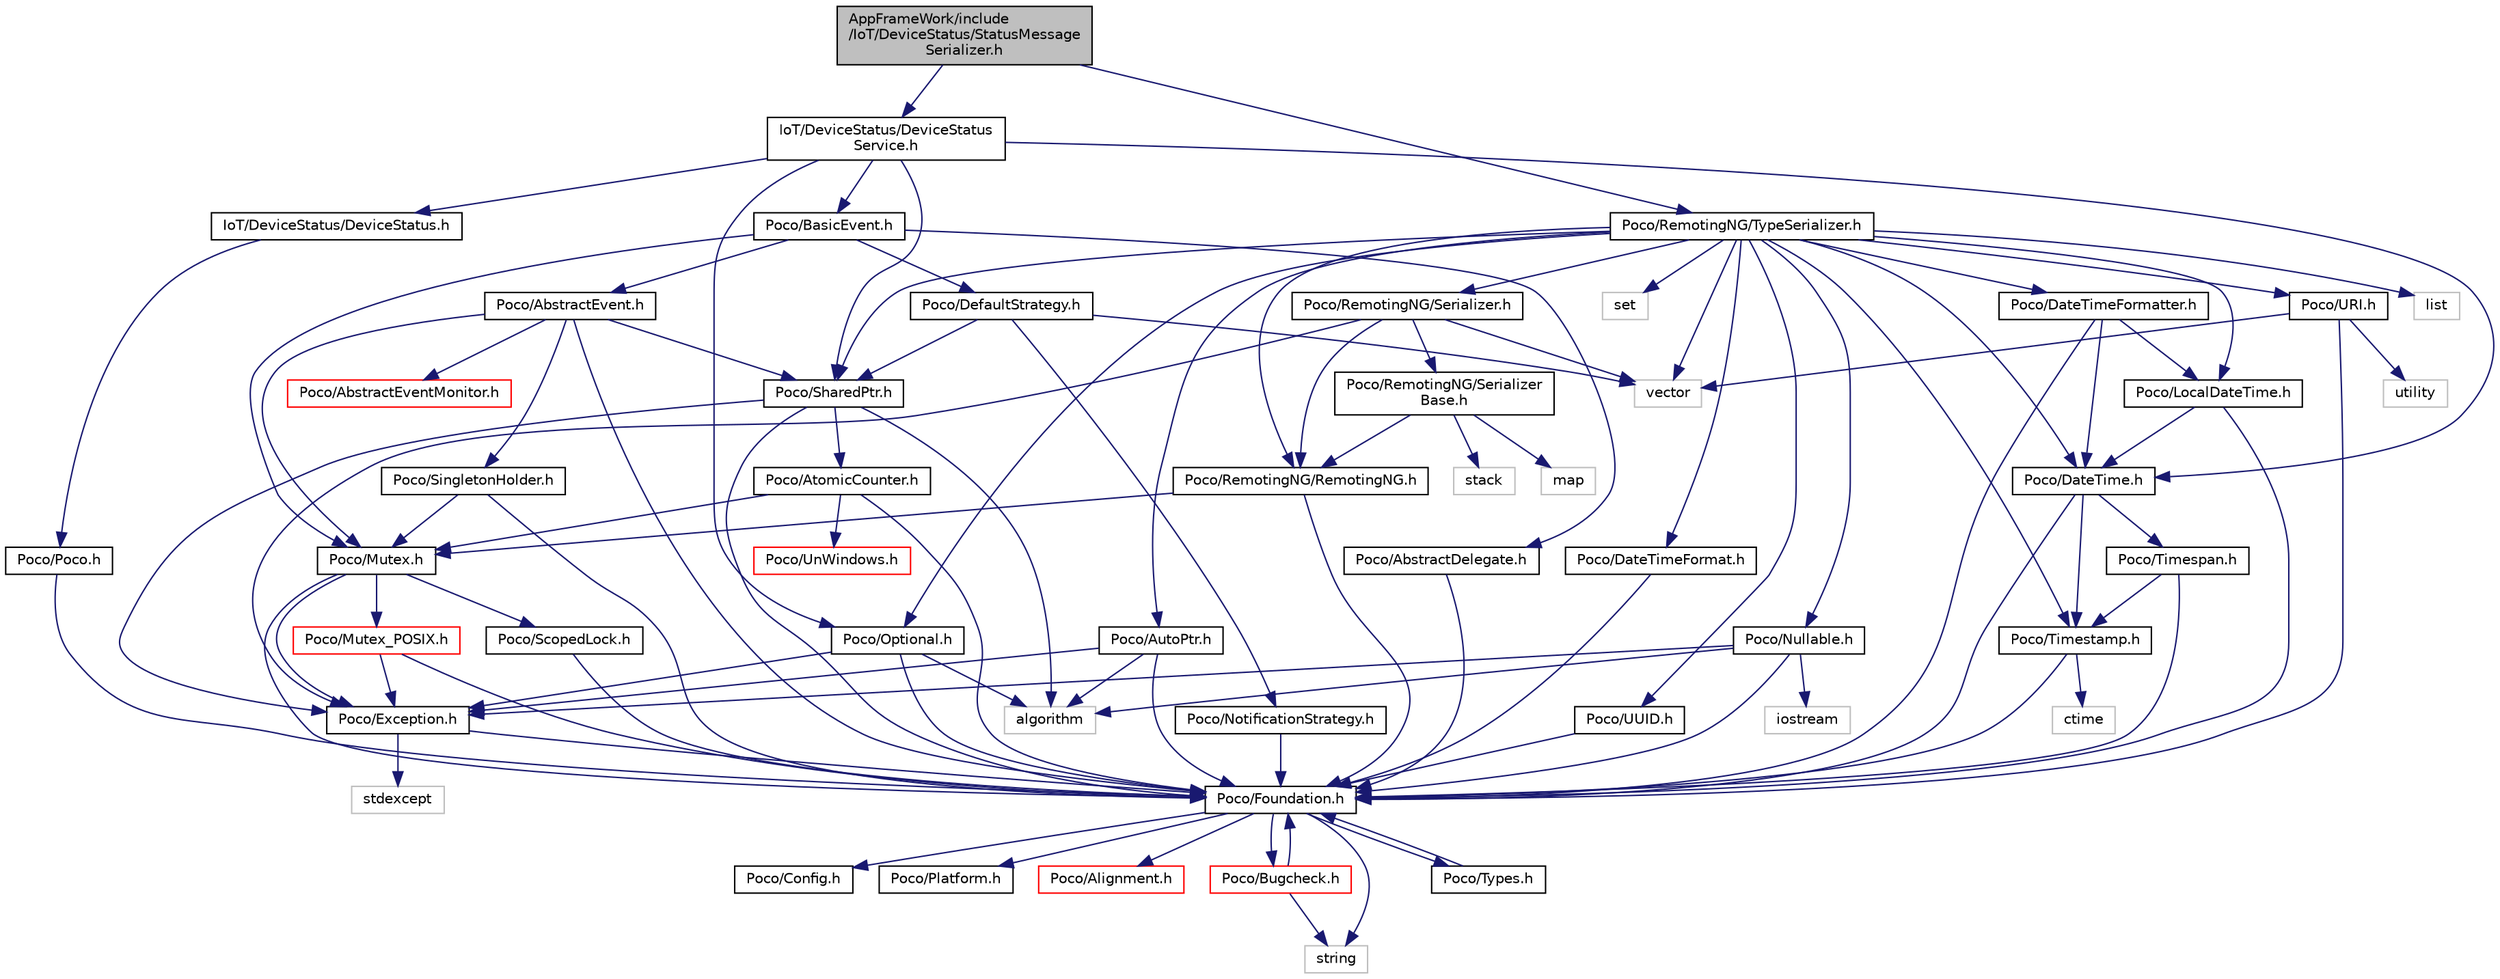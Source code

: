digraph "AppFrameWork/include/IoT/DeviceStatus/StatusMessageSerializer.h"
{
 // LATEX_PDF_SIZE
  edge [fontname="Helvetica",fontsize="10",labelfontname="Helvetica",labelfontsize="10"];
  node [fontname="Helvetica",fontsize="10",shape=record];
  Node1 [label="AppFrameWork/include\l/IoT/DeviceStatus/StatusMessage\lSerializer.h",height=0.2,width=0.4,color="black", fillcolor="grey75", style="filled", fontcolor="black",tooltip=" "];
  Node1 -> Node2 [color="midnightblue",fontsize="10",style="solid",fontname="Helvetica"];
  Node2 [label="IoT/DeviceStatus/DeviceStatus\lService.h",height=0.2,width=0.4,color="black", fillcolor="white", style="filled",URL="$DeviceStatusService_8h.html",tooltip=" "];
  Node2 -> Node3 [color="midnightblue",fontsize="10",style="solid",fontname="Helvetica"];
  Node3 [label="IoT/DeviceStatus/DeviceStatus.h",height=0.2,width=0.4,color="black", fillcolor="white", style="filled",URL="$DeviceStatus_8h.html",tooltip=" "];
  Node3 -> Node4 [color="midnightblue",fontsize="10",style="solid",fontname="Helvetica"];
  Node4 [label="Poco/Poco.h",height=0.2,width=0.4,color="black", fillcolor="white", style="filled",URL="$Poco_8h.html",tooltip=" "];
  Node4 -> Node5 [color="midnightblue",fontsize="10",style="solid",fontname="Helvetica"];
  Node5 [label="Poco/Foundation.h",height=0.2,width=0.4,color="black", fillcolor="white", style="filled",URL="$Foundation_8h.html",tooltip=" "];
  Node5 -> Node6 [color="midnightblue",fontsize="10",style="solid",fontname="Helvetica"];
  Node6 [label="Poco/Config.h",height=0.2,width=0.4,color="black", fillcolor="white", style="filled",URL="$Config_8h.html",tooltip=" "];
  Node5 -> Node7 [color="midnightblue",fontsize="10",style="solid",fontname="Helvetica"];
  Node7 [label="Poco/Platform.h",height=0.2,width=0.4,color="black", fillcolor="white", style="filled",URL="$Platform_8h.html",tooltip=" "];
  Node5 -> Node8 [color="midnightblue",fontsize="10",style="solid",fontname="Helvetica"];
  Node8 [label="Poco/Alignment.h",height=0.2,width=0.4,color="red", fillcolor="white", style="filled",URL="$Alignment_8h.html",tooltip=" "];
  Node5 -> Node10 [color="midnightblue",fontsize="10",style="solid",fontname="Helvetica"];
  Node10 [label="Poco/Bugcheck.h",height=0.2,width=0.4,color="red", fillcolor="white", style="filled",URL="$Bugcheck_8h.html",tooltip=" "];
  Node10 -> Node5 [color="midnightblue",fontsize="10",style="solid",fontname="Helvetica"];
  Node10 -> Node11 [color="midnightblue",fontsize="10",style="solid",fontname="Helvetica"];
  Node11 [label="string",height=0.2,width=0.4,color="grey75", fillcolor="white", style="filled",tooltip=" "];
  Node5 -> Node13 [color="midnightblue",fontsize="10",style="solid",fontname="Helvetica"];
  Node13 [label="Poco/Types.h",height=0.2,width=0.4,color="black", fillcolor="white", style="filled",URL="$Types_8h.html",tooltip=" "];
  Node13 -> Node5 [color="midnightblue",fontsize="10",style="solid",fontname="Helvetica"];
  Node5 -> Node11 [color="midnightblue",fontsize="10",style="solid",fontname="Helvetica"];
  Node2 -> Node14 [color="midnightblue",fontsize="10",style="solid",fontname="Helvetica"];
  Node14 [label="Poco/BasicEvent.h",height=0.2,width=0.4,color="black", fillcolor="white", style="filled",URL="$BasicEvent_8h.html",tooltip=" "];
  Node14 -> Node15 [color="midnightblue",fontsize="10",style="solid",fontname="Helvetica"];
  Node15 [label="Poco/AbstractEvent.h",height=0.2,width=0.4,color="black", fillcolor="white", style="filled",URL="$AbstractEvent_8h.html",tooltip=" "];
  Node15 -> Node5 [color="midnightblue",fontsize="10",style="solid",fontname="Helvetica"];
  Node15 -> Node16 [color="midnightblue",fontsize="10",style="solid",fontname="Helvetica"];
  Node16 [label="Poco/SingletonHolder.h",height=0.2,width=0.4,color="black", fillcolor="white", style="filled",URL="$SingletonHolder_8h.html",tooltip=" "];
  Node16 -> Node5 [color="midnightblue",fontsize="10",style="solid",fontname="Helvetica"];
  Node16 -> Node17 [color="midnightblue",fontsize="10",style="solid",fontname="Helvetica"];
  Node17 [label="Poco/Mutex.h",height=0.2,width=0.4,color="black", fillcolor="white", style="filled",URL="$Mutex_8h.html",tooltip=" "];
  Node17 -> Node5 [color="midnightblue",fontsize="10",style="solid",fontname="Helvetica"];
  Node17 -> Node18 [color="midnightblue",fontsize="10",style="solid",fontname="Helvetica"];
  Node18 [label="Poco/Exception.h",height=0.2,width=0.4,color="black", fillcolor="white", style="filled",URL="$Exception_8h.html",tooltip=" "];
  Node18 -> Node5 [color="midnightblue",fontsize="10",style="solid",fontname="Helvetica"];
  Node18 -> Node19 [color="midnightblue",fontsize="10",style="solid",fontname="Helvetica"];
  Node19 [label="stdexcept",height=0.2,width=0.4,color="grey75", fillcolor="white", style="filled",tooltip=" "];
  Node17 -> Node20 [color="midnightblue",fontsize="10",style="solid",fontname="Helvetica"];
  Node20 [label="Poco/ScopedLock.h",height=0.2,width=0.4,color="black", fillcolor="white", style="filled",URL="$ScopedLock_8h.html",tooltip=" "];
  Node20 -> Node5 [color="midnightblue",fontsize="10",style="solid",fontname="Helvetica"];
  Node17 -> Node21 [color="midnightblue",fontsize="10",style="solid",fontname="Helvetica"];
  Node21 [label="Poco/Mutex_POSIX.h",height=0.2,width=0.4,color="red", fillcolor="white", style="filled",URL="$Mutex__POSIX_8h.html",tooltip=" "];
  Node21 -> Node5 [color="midnightblue",fontsize="10",style="solid",fontname="Helvetica"];
  Node21 -> Node18 [color="midnightblue",fontsize="10",style="solid",fontname="Helvetica"];
  Node15 -> Node24 [color="midnightblue",fontsize="10",style="solid",fontname="Helvetica"];
  Node24 [label="Poco/SharedPtr.h",height=0.2,width=0.4,color="black", fillcolor="white", style="filled",URL="$SharedPtr_8h.html",tooltip=" "];
  Node24 -> Node5 [color="midnightblue",fontsize="10",style="solid",fontname="Helvetica"];
  Node24 -> Node18 [color="midnightblue",fontsize="10",style="solid",fontname="Helvetica"];
  Node24 -> Node25 [color="midnightblue",fontsize="10",style="solid",fontname="Helvetica"];
  Node25 [label="Poco/AtomicCounter.h",height=0.2,width=0.4,color="black", fillcolor="white", style="filled",URL="$AtomicCounter_8h.html",tooltip=" "];
  Node25 -> Node5 [color="midnightblue",fontsize="10",style="solid",fontname="Helvetica"];
  Node25 -> Node26 [color="midnightblue",fontsize="10",style="solid",fontname="Helvetica"];
  Node26 [label="Poco/UnWindows.h",height=0.2,width=0.4,color="red", fillcolor="white", style="filled",URL="$UnWindows_8h.html",tooltip=" "];
  Node25 -> Node17 [color="midnightblue",fontsize="10",style="solid",fontname="Helvetica"];
  Node24 -> Node28 [color="midnightblue",fontsize="10",style="solid",fontname="Helvetica"];
  Node28 [label="algorithm",height=0.2,width=0.4,color="grey75", fillcolor="white", style="filled",tooltip=" "];
  Node15 -> Node17 [color="midnightblue",fontsize="10",style="solid",fontname="Helvetica"];
  Node15 -> Node29 [color="midnightblue",fontsize="10",style="solid",fontname="Helvetica"];
  Node29 [label="Poco/AbstractEventMonitor.h",height=0.2,width=0.4,color="red", fillcolor="white", style="filled",URL="$AbstractEventMonitor_8h.html",tooltip=" "];
  Node14 -> Node62 [color="midnightblue",fontsize="10",style="solid",fontname="Helvetica"];
  Node62 [label="Poco/DefaultStrategy.h",height=0.2,width=0.4,color="black", fillcolor="white", style="filled",URL="$DefaultStrategy_8h.html",tooltip=" "];
  Node62 -> Node63 [color="midnightblue",fontsize="10",style="solid",fontname="Helvetica"];
  Node63 [label="Poco/NotificationStrategy.h",height=0.2,width=0.4,color="black", fillcolor="white", style="filled",URL="$NotificationStrategy_8h.html",tooltip=" "];
  Node63 -> Node5 [color="midnightblue",fontsize="10",style="solid",fontname="Helvetica"];
  Node62 -> Node24 [color="midnightblue",fontsize="10",style="solid",fontname="Helvetica"];
  Node62 -> Node60 [color="midnightblue",fontsize="10",style="solid",fontname="Helvetica"];
  Node60 [label="vector",height=0.2,width=0.4,color="grey75", fillcolor="white", style="filled",tooltip=" "];
  Node14 -> Node64 [color="midnightblue",fontsize="10",style="solid",fontname="Helvetica"];
  Node64 [label="Poco/AbstractDelegate.h",height=0.2,width=0.4,color="black", fillcolor="white", style="filled",URL="$AbstractDelegate_8h.html",tooltip=" "];
  Node64 -> Node5 [color="midnightblue",fontsize="10",style="solid",fontname="Helvetica"];
  Node14 -> Node17 [color="midnightblue",fontsize="10",style="solid",fontname="Helvetica"];
  Node2 -> Node65 [color="midnightblue",fontsize="10",style="solid",fontname="Helvetica"];
  Node65 [label="Poco/DateTime.h",height=0.2,width=0.4,color="black", fillcolor="white", style="filled",URL="$DateTime_8h.html",tooltip=" "];
  Node65 -> Node5 [color="midnightblue",fontsize="10",style="solid",fontname="Helvetica"];
  Node65 -> Node52 [color="midnightblue",fontsize="10",style="solid",fontname="Helvetica"];
  Node52 [label="Poco/Timestamp.h",height=0.2,width=0.4,color="black", fillcolor="white", style="filled",URL="$Timestamp_8h.html",tooltip=" "];
  Node52 -> Node5 [color="midnightblue",fontsize="10",style="solid",fontname="Helvetica"];
  Node52 -> Node53 [color="midnightblue",fontsize="10",style="solid",fontname="Helvetica"];
  Node53 [label="ctime",height=0.2,width=0.4,color="grey75", fillcolor="white", style="filled",tooltip=" "];
  Node65 -> Node66 [color="midnightblue",fontsize="10",style="solid",fontname="Helvetica"];
  Node66 [label="Poco/Timespan.h",height=0.2,width=0.4,color="black", fillcolor="white", style="filled",URL="$Timespan_8h.html",tooltip=" "];
  Node66 -> Node5 [color="midnightblue",fontsize="10",style="solid",fontname="Helvetica"];
  Node66 -> Node52 [color="midnightblue",fontsize="10",style="solid",fontname="Helvetica"];
  Node2 -> Node67 [color="midnightblue",fontsize="10",style="solid",fontname="Helvetica"];
  Node67 [label="Poco/Optional.h",height=0.2,width=0.4,color="black", fillcolor="white", style="filled",URL="$Optional_8h.html",tooltip=" "];
  Node67 -> Node5 [color="midnightblue",fontsize="10",style="solid",fontname="Helvetica"];
  Node67 -> Node18 [color="midnightblue",fontsize="10",style="solid",fontname="Helvetica"];
  Node67 -> Node28 [color="midnightblue",fontsize="10",style="solid",fontname="Helvetica"];
  Node2 -> Node24 [color="midnightblue",fontsize="10",style="solid",fontname="Helvetica"];
  Node1 -> Node68 [color="midnightblue",fontsize="10",style="solid",fontname="Helvetica"];
  Node68 [label="Poco/RemotingNG/TypeSerializer.h",height=0.2,width=0.4,color="black", fillcolor="white", style="filled",URL="$TypeSerializer_8h.html",tooltip=" "];
  Node68 -> Node69 [color="midnightblue",fontsize="10",style="solid",fontname="Helvetica"];
  Node69 [label="Poco/RemotingNG/RemotingNG.h",height=0.2,width=0.4,color="black", fillcolor="white", style="filled",URL="$RemotingNG_8h.html",tooltip=" "];
  Node69 -> Node5 [color="midnightblue",fontsize="10",style="solid",fontname="Helvetica"];
  Node69 -> Node17 [color="midnightblue",fontsize="10",style="solid",fontname="Helvetica"];
  Node68 -> Node70 [color="midnightblue",fontsize="10",style="solid",fontname="Helvetica"];
  Node70 [label="Poco/RemotingNG/Serializer.h",height=0.2,width=0.4,color="black", fillcolor="white", style="filled",URL="$Serializer_8h.html",tooltip=" "];
  Node70 -> Node69 [color="midnightblue",fontsize="10",style="solid",fontname="Helvetica"];
  Node70 -> Node71 [color="midnightblue",fontsize="10",style="solid",fontname="Helvetica"];
  Node71 [label="Poco/RemotingNG/Serializer\lBase.h",height=0.2,width=0.4,color="black", fillcolor="white", style="filled",URL="$SerializerBase_8h.html",tooltip=" "];
  Node71 -> Node69 [color="midnightblue",fontsize="10",style="solid",fontname="Helvetica"];
  Node71 -> Node54 [color="midnightblue",fontsize="10",style="solid",fontname="Helvetica"];
  Node54 [label="map",height=0.2,width=0.4,color="grey75", fillcolor="white", style="filled",tooltip=" "];
  Node71 -> Node72 [color="midnightblue",fontsize="10",style="solid",fontname="Helvetica"];
  Node72 [label="stack",height=0.2,width=0.4,color="grey75", fillcolor="white", style="filled",tooltip=" "];
  Node70 -> Node18 [color="midnightblue",fontsize="10",style="solid",fontname="Helvetica"];
  Node70 -> Node60 [color="midnightblue",fontsize="10",style="solid",fontname="Helvetica"];
  Node68 -> Node67 [color="midnightblue",fontsize="10",style="solid",fontname="Helvetica"];
  Node68 -> Node73 [color="midnightblue",fontsize="10",style="solid",fontname="Helvetica"];
  Node73 [label="Poco/Nullable.h",height=0.2,width=0.4,color="black", fillcolor="white", style="filled",URL="$Nullable_8h.html",tooltip=" "];
  Node73 -> Node5 [color="midnightblue",fontsize="10",style="solid",fontname="Helvetica"];
  Node73 -> Node18 [color="midnightblue",fontsize="10",style="solid",fontname="Helvetica"];
  Node73 -> Node28 [color="midnightblue",fontsize="10",style="solid",fontname="Helvetica"];
  Node73 -> Node74 [color="midnightblue",fontsize="10",style="solid",fontname="Helvetica"];
  Node74 [label="iostream",height=0.2,width=0.4,color="grey75", fillcolor="white", style="filled",tooltip=" "];
  Node68 -> Node24 [color="midnightblue",fontsize="10",style="solid",fontname="Helvetica"];
  Node68 -> Node37 [color="midnightblue",fontsize="10",style="solid",fontname="Helvetica"];
  Node37 [label="Poco/AutoPtr.h",height=0.2,width=0.4,color="black", fillcolor="white", style="filled",URL="$AutoPtr_8h.html",tooltip=" "];
  Node37 -> Node5 [color="midnightblue",fontsize="10",style="solid",fontname="Helvetica"];
  Node37 -> Node18 [color="midnightblue",fontsize="10",style="solid",fontname="Helvetica"];
  Node37 -> Node28 [color="midnightblue",fontsize="10",style="solid",fontname="Helvetica"];
  Node68 -> Node75 [color="midnightblue",fontsize="10",style="solid",fontname="Helvetica"];
  Node75 [label="Poco/URI.h",height=0.2,width=0.4,color="black", fillcolor="white", style="filled",URL="$URI_8h.html",tooltip=" "];
  Node75 -> Node5 [color="midnightblue",fontsize="10",style="solid",fontname="Helvetica"];
  Node75 -> Node60 [color="midnightblue",fontsize="10",style="solid",fontname="Helvetica"];
  Node75 -> Node76 [color="midnightblue",fontsize="10",style="solid",fontname="Helvetica"];
  Node76 [label="utility",height=0.2,width=0.4,color="grey75", fillcolor="white", style="filled",tooltip=" "];
  Node68 -> Node77 [color="midnightblue",fontsize="10",style="solid",fontname="Helvetica"];
  Node77 [label="Poco/UUID.h",height=0.2,width=0.4,color="black", fillcolor="white", style="filled",URL="$UUID_8h.html",tooltip=" "];
  Node77 -> Node5 [color="midnightblue",fontsize="10",style="solid",fontname="Helvetica"];
  Node68 -> Node52 [color="midnightblue",fontsize="10",style="solid",fontname="Helvetica"];
  Node68 -> Node65 [color="midnightblue",fontsize="10",style="solid",fontname="Helvetica"];
  Node68 -> Node78 [color="midnightblue",fontsize="10",style="solid",fontname="Helvetica"];
  Node78 [label="Poco/LocalDateTime.h",height=0.2,width=0.4,color="black", fillcolor="white", style="filled",URL="$LocalDateTime_8h.html",tooltip=" "];
  Node78 -> Node5 [color="midnightblue",fontsize="10",style="solid",fontname="Helvetica"];
  Node78 -> Node65 [color="midnightblue",fontsize="10",style="solid",fontname="Helvetica"];
  Node68 -> Node79 [color="midnightblue",fontsize="10",style="solid",fontname="Helvetica"];
  Node79 [label="Poco/DateTimeFormatter.h",height=0.2,width=0.4,color="black", fillcolor="white", style="filled",URL="$DateTimeFormatter_8h.html",tooltip=" "];
  Node79 -> Node5 [color="midnightblue",fontsize="10",style="solid",fontname="Helvetica"];
  Node79 -> Node65 [color="midnightblue",fontsize="10",style="solid",fontname="Helvetica"];
  Node79 -> Node78 [color="midnightblue",fontsize="10",style="solid",fontname="Helvetica"];
  Node68 -> Node80 [color="midnightblue",fontsize="10",style="solid",fontname="Helvetica"];
  Node80 [label="Poco/DateTimeFormat.h",height=0.2,width=0.4,color="black", fillcolor="white", style="filled",URL="$DateTimeFormat_8h.html",tooltip=" "];
  Node80 -> Node5 [color="midnightblue",fontsize="10",style="solid",fontname="Helvetica"];
  Node68 -> Node60 [color="midnightblue",fontsize="10",style="solid",fontname="Helvetica"];
  Node68 -> Node81 [color="midnightblue",fontsize="10",style="solid",fontname="Helvetica"];
  Node81 [label="list",height=0.2,width=0.4,color="grey75", fillcolor="white", style="filled",tooltip=" "];
  Node68 -> Node82 [color="midnightblue",fontsize="10",style="solid",fontname="Helvetica"];
  Node82 [label="set",height=0.2,width=0.4,color="grey75", fillcolor="white", style="filled",tooltip=" "];
}
